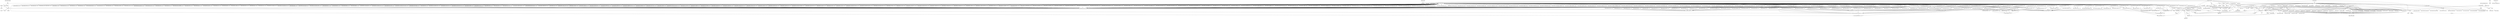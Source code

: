 digraph depends {
    node [shape=plaintext]
"angstrom-feed-configs" -> "opkg" [style=dotted]
"angstrom-packagegroup-boot" -> "angstrom-version"
"angstrom-packagegroup-boot" -> "packagegroup-boot"
"avahi-daemon" -> "base-files"
"avahi-daemon" -> "base-passwd"
"avahi-daemon" -> "libavahi-common3"
"avahi-daemon" -> "libavahi-core7"
"avahi-daemon" -> "libcap2"
"avahi-daemon" -> "libdaemon0"
"avahi-daemon" -> "libdbus-1-3"
"avahi-daemon" -> "libexpat1"
"avahi-daemon" -> "libnss-mdns" [style=dotted]
"avahi-daemon" -> "shadow"
"avahi-utils" -> "libavahi-client3"
"avahi-utils" -> "libavahi-common3"
"bluez5" -> "libdbus-1-3"
"bluez5" -> "libglib-2.0-0"
"bluez5" -> "libreadline7"
"bluez5" -> "libudev1"
"busybox" -> "busybox-syslog" [style=dotted]
"busybox" -> "busybox-udhcpc" [style=dotted]
"ca-certificates" -> "openssl"
"cpufreq-tweaks" -> "cpufrequtils"
"dbus-1" -> "base-files"
"dbus-1" -> "base-passwd"
"dbus-1" -> "libdbus-1-3"
"dbus-1" -> "libexpat1"
"dbus-1" -> "libsystemd0"
"dbus-1" -> "libx11-6"
"dbus-1" -> "shadow"
"e2fsprogs-e2fsck" -> "libblkid1"
"e2fsprogs-e2fsck" -> "libcom-err2"
"e2fsprogs-e2fsck" -> "libe2p2"
"e2fsprogs-e2fsck" -> "libext2fs2"
"e2fsprogs-e2fsck" -> "libuuid1"
"fixmac" -> "ranpwd"
"htop" -> "libncursesw5"
"htop" -> "libtinfo5"
"htop" -> "ncurses-terminfo"
"iptables" -> "kernel-module-iptable-filter" [style=dotted]
"iptables" -> "kernel-module-iptable-nat" [style=dotted]
"iptables" -> "kernel-module-ip-tables" [style=dotted]
"iptables" -> "kernel-module-ipt-masquerade" [style=dotted]
"iptables" -> "kernel-module-nf-conntrack-ipv4" [style=dotted]
"iptables" -> "kernel-module-nf-conntrack" [style=dotted]
"iptables" -> "kernel-module-nf-defrag-ipv4" [style=dotted]
"iptables" -> "kernel-module-nf-nat" [style=dotted]
"iptables" -> "kernel-module-x-tables" [style=dotted]
"iw" -> "libnl-3-200"
"iw" -> "libnl-genl-3-200"
"kernel-module-8021q-4.14.30" -> "kernel-module-garp-4.14.30"
"kernel-module-8021q-4.14.30" -> "kernel-module-mrp-4.14.30"
"kernel-module-asix-4.14.30" -> "kernel-module-usbnet-4.14.30"
"kernel-module-authencesn-4.14.30" -> "kernel-module-authenc-4.14.30"
"kernel-module-ax88179-178a-4.14.30" -> "kernel-module-usbnet-4.14.30"
"kernel-module-bluetooth-4.14.30" -> "kernel-module-ecdh-generic-4.14.30"
"kernel-module-bluetooth-4.14.30" -> "kernel-module-rfkill-4.14.30"
"kernel-module-brcmfmac-4.14.30" -> "kernel-module-brcmutil-4.14.30"
"kernel-module-brcmfmac-4.14.30" -> "kernel-module-cfg80211-4.14.30"
"kernel-module-bridge-4.14.30" -> "kernel-module-ipv6-4.14.30"
"kernel-module-bridge-4.14.30" -> "kernel-module-llc-4.14.30"
"kernel-module-bridge-4.14.30" -> "kernel-module-stp-4.14.30"
"kernel-module-br-netfilter-4.14.30" -> "kernel-module-bridge-4.14.30"
"kernel-module-btrfs-4.14.30" -> "kernel-module-lzo-compress-4.14.30"
"kernel-module-btrfs-4.14.30" -> "kernel-module-raid6-pq-4.14.30"
"kernel-module-btrfs-4.14.30" -> "kernel-module-xor-4.14.30"
"kernel-module-btrfs-4.14.30" -> "kernel-module-zlib-deflate-4.14.30"
"kernel-module-btrfs-4.14.30" -> "kernel-module-zstd-compress-4.14.30"
"kernel-module-btrfs-4.14.30" -> "kernel-module-zstd-decompress-4.14.30"
"kernel-module-cdc-ether-4.14.30" -> "kernel-module-usbnet-4.14.30"
"kernel-module-cdc-ncm-4.14.30" -> "kernel-module-usbnet-4.14.30"
"kernel-module-cdc-subset-4.14.30" -> "kernel-module-usbnet-4.14.30"
"kernel-module-cfg80211-4.14.30" -> "kernel-module-rfkill-4.14.30"
"kernel-module-cuse-4.14.30" -> "kernel-module-fuse-4.14.30"
"kernel-module-dm9601-4.14.30" -> "kernel-module-usbnet-4.14.30"
"kernel-module-garp-4.14.30" -> "kernel-module-llc-4.14.30"
"kernel-module-garp-4.14.30" -> "kernel-module-stp-4.14.30"
"kernel-module-hci-uart-4.14.30" -> "kernel-module-bluetooth-4.14.30"
"kernel-module-hidp-4.14.30" -> "kernel-module-bluetooth-4.14.30"
"kernel-module-ip6table-filter-4.14.30" -> "kernel-module-ip6-tables-4.14.30"
"kernel-module-ip6table-filter-4.14.30" -> "kernel-module-x-tables-4.14.30"
"kernel-module-ip6table-mangle-4.14.30" -> "kernel-module-ip6-tables-4.14.30"
"kernel-module-ip6table-mangle-4.14.30" -> "kernel-module-ipv6-4.14.30"
"kernel-module-ip6table-mangle-4.14.30" -> "kernel-module-x-tables-4.14.30"
"kernel-module-ip6table-nat-4.14.30" -> "kernel-module-ip6-tables-4.14.30"
"kernel-module-ip6table-nat-4.14.30" -> "kernel-module-nf-nat-ipv6-4.14.30"
"kernel-module-ip6-tables-4.14.30" -> "kernel-module-x-tables-4.14.30"
"kernel-module-ip6t-masquerade-4.14.30" -> "kernel-module-nf-nat-masquerade-ipv6-4.14.30"
"kernel-module-ip6t-masquerade-4.14.30" -> "kernel-module-x-tables-4.14.30"
"kernel-module-ip6t-reject-4.14.30" -> "kernel-module-nf-reject-ipv6-4.14.30"
"kernel-module-ip6t-reject-4.14.30" -> "kernel-module-x-tables-4.14.30"
"kernel-module-iptable-filter-4.14.30" -> "kernel-module-ip-tables-4.14.30"
"kernel-module-iptable-filter-4.14.30" -> "kernel-module-x-tables-4.14.30"
"kernel-module-iptable-mangle-4.14.30" -> "kernel-module-ip-tables-4.14.30"
"kernel-module-iptable-mangle-4.14.30" -> "kernel-module-x-tables-4.14.30"
"kernel-module-iptable-nat-4.14.30" -> "kernel-module-ip-tables-4.14.30"
"kernel-module-iptable-nat-4.14.30" -> "kernel-module-nf-nat-ipv4-4.14.30"
"kernel-module-ip-tables-4.14.30" -> "kernel-module-x-tables-4.14.30"
"kernel-module-ipt-masquerade-4.14.30" -> "kernel-module-nf-conntrack-4.14.30"
"kernel-module-ipt-masquerade-4.14.30" -> "kernel-module-nf-nat-masquerade-ipv4-4.14.30"
"kernel-module-ipt-masquerade-4.14.30" -> "kernel-module-x-tables-4.14.30"
"kernel-module-ipt-reject-4.14.30" -> "kernel-module-nf-reject-ipv4-4.14.30"
"kernel-module-ipt-reject-4.14.30" -> "kernel-module-x-tables-4.14.30"
"kernel-module-ir-jvc-decoder-4.14.30" -> "kernel-module-rc-core-4.14.30"
"kernel-module-ir-kbd-i2c-4.14.30" -> "kernel-module-rc-core-4.14.30"
"kernel-module-ir-mce-kbd-decoder-4.14.30" -> "kernel-module-rc-core-4.14.30"
"kernel-module-ir-nec-decoder-4.14.30" -> "kernel-module-rc-core-4.14.30"
"kernel-module-ir-rc5-decoder-4.14.30" -> "kernel-module-rc-core-4.14.30"
"kernel-module-ir-rc6-decoder-4.14.30" -> "kernel-module-rc-core-4.14.30"
"kernel-module-ir-sanyo-decoder-4.14.30" -> "kernel-module-rc-core-4.14.30"
"kernel-module-ir-sharp-decoder-4.14.30" -> "kernel-module-rc-core-4.14.30"
"kernel-module-ir-sony-decoder-4.14.30" -> "kernel-module-rc-core-4.14.30"
"kernel-module-ir-xmp-decoder-4.14.30" -> "kernel-module-rc-core-4.14.30"
"kernel-module-mac80211-4.14.30" -> "kernel-module-cfg80211-4.14.30"
"kernel-module-macvtap-4.14.30" -> "kernel-module-macvlan-4.14.30"
"kernel-module-macvtap-4.14.30" -> "kernel-module-tap-4.14.30"
"kernel-module-mcs7830-4.14.30" -> "kernel-module-usbnet-4.14.30"
"kernel-module-meson-ir-4.14.30" -> "kernel-module-rc-core-4.14.30"
"kernel-module-meson-rng-4.14.30" -> "kernel-module-rng-core-4.14.30"
"kernel-module-net1080-4.14.30" -> "kernel-module-usbnet-4.14.30"
"kernel-module-nf-conntrack-4.14.30" -> "kernel-module-libcrc32c-4.14.30"
"kernel-module-nf-conntrack-ipv4-4.14.30" -> "kernel-module-nf-conntrack-4.14.30"
"kernel-module-nf-conntrack-ipv4-4.14.30" -> "kernel-module-nf-defrag-ipv4-4.14.30"
"kernel-module-nf-conntrack-ipv6-4.14.30" -> "kernel-module-ipv6-4.14.30"
"kernel-module-nf-conntrack-ipv6-4.14.30" -> "kernel-module-nf-conntrack-4.14.30"
"kernel-module-nf-conntrack-ipv6-4.14.30" -> "kernel-module-nf-defrag-ipv6-4.14.30"
"kernel-module-nf-defrag-ipv6-4.14.30" -> "kernel-module-ipv6-4.14.30"
"kernel-module-nf-log-ipv4-4.14.30" -> "kernel-module-nf-log-common-4.14.30"
"kernel-module-nf-log-ipv6-4.14.30" -> "kernel-module-nf-log-common-4.14.30"
"kernel-module-nf-nat-4.14.30" -> "kernel-module-libcrc32c-4.14.30"
"kernel-module-nf-nat-4.14.30" -> "kernel-module-nf-conntrack-4.14.30"
"kernel-module-nf-nat-ipv4-4.14.30" -> "kernel-module-nf-conntrack-4.14.30"
"kernel-module-nf-nat-ipv4-4.14.30" -> "kernel-module-nf-nat-4.14.30"
"kernel-module-nf-nat-ipv6-4.14.30" -> "kernel-module-ipv6-4.14.30"
"kernel-module-nf-nat-ipv6-4.14.30" -> "kernel-module-nf-conntrack-4.14.30"
"kernel-module-nf-nat-ipv6-4.14.30" -> "kernel-module-nf-nat-4.14.30"
"kernel-module-nf-nat-masquerade-ipv4-4.14.30" -> "kernel-module-nf-conntrack-4.14.30"
"kernel-module-nf-nat-masquerade-ipv4-4.14.30" -> "kernel-module-nf-nat-4.14.30"
"kernel-module-nf-nat-masquerade-ipv6-4.14.30" -> "kernel-module-ipv6-4.14.30"
"kernel-module-nf-nat-masquerade-ipv6-4.14.30" -> "kernel-module-nf-conntrack-4.14.30"
"kernel-module-nf-nat-masquerade-ipv6-4.14.30" -> "kernel-module-nf-nat-4.14.30"
"kernel-module-nf-reject-ipv6-4.14.30" -> "kernel-module-ipv6-4.14.30"
"kernel-module-p8022-4.14.30" -> "kernel-module-llc-4.14.30"
"kernel-module-plusb-4.14.30" -> "kernel-module-usbnet-4.14.30"
"kernel-module-psnap-4.14.30" -> "kernel-module-llc-4.14.30"
"kernel-module-rc-adstech-dvb-t-pci-4.14.30" -> "kernel-module-rc-core-4.14.30"
"kernel-module-rc-alink-dtu-m-4.14.30" -> "kernel-module-rc-core-4.14.30"
"kernel-module-rc-anysee-4.14.30" -> "kernel-module-rc-core-4.14.30"
"kernel-module-rc-apac-viewcomp-4.14.30" -> "kernel-module-rc-core-4.14.30"
"kernel-module-rc-asus-pc39-4.14.30" -> "kernel-module-rc-core-4.14.30"
"kernel-module-rc-asus-ps3-100-4.14.30" -> "kernel-module-rc-core-4.14.30"
"kernel-module-rc-ati-tv-wonder-hd-600-4.14.30" -> "kernel-module-rc-core-4.14.30"
"kernel-module-rc-ati-x10-4.14.30" -> "kernel-module-rc-core-4.14.30"
"kernel-module-rc-avermedia-4.14.30" -> "kernel-module-rc-core-4.14.30"
"kernel-module-rc-avermedia-a16d-4.14.30" -> "kernel-module-rc-core-4.14.30"
"kernel-module-rc-avermedia-cardbus-4.14.30" -> "kernel-module-rc-core-4.14.30"
"kernel-module-rc-avermedia-dvbt-4.14.30" -> "kernel-module-rc-core-4.14.30"
"kernel-module-rc-avermedia-m135a-4.14.30" -> "kernel-module-rc-core-4.14.30"
"kernel-module-rc-avermedia-m733a-rm-k6-4.14.30" -> "kernel-module-rc-core-4.14.30"
"kernel-module-rc-avermedia-rm-ks-4.14.30" -> "kernel-module-rc-core-4.14.30"
"kernel-module-rc-avertv-303-4.14.30" -> "kernel-module-rc-core-4.14.30"
"kernel-module-rc-azurewave-ad-tu700-4.14.30" -> "kernel-module-rc-core-4.14.30"
"kernel-module-rc-behold-4.14.30" -> "kernel-module-rc-core-4.14.30"
"kernel-module-rc-behold-columbus-4.14.30" -> "kernel-module-rc-core-4.14.30"
"kernel-module-rc-budget-ci-old-4.14.30" -> "kernel-module-rc-core-4.14.30"
"kernel-module-rc-cec-4.14.30" -> "kernel-module-rc-core-4.14.30"
"kernel-module-rc-cinergy-1400-4.14.30" -> "kernel-module-rc-core-4.14.30"
"kernel-module-rc-cinergy-4.14.30" -> "kernel-module-rc-core-4.14.30"
"kernel-module-rc-d680-dmb-4.14.30" -> "kernel-module-rc-core-4.14.30"
"kernel-module-rc-delock-61959-4.14.30" -> "kernel-module-rc-core-4.14.30"
"kernel-module-rc-dib0700-nec-4.14.30" -> "kernel-module-rc-core-4.14.30"
"kernel-module-rc-dib0700-rc5-4.14.30" -> "kernel-module-rc-core-4.14.30"
"kernel-module-rc-digitalnow-tinytwin-4.14.30" -> "kernel-module-rc-core-4.14.30"
"kernel-module-rc-digittrade-4.14.30" -> "kernel-module-rc-core-4.14.30"
"kernel-module-rc-dm1105-nec-4.14.30" -> "kernel-module-rc-core-4.14.30"
"kernel-module-rc-dntv-live-dvb-t-4.14.30" -> "kernel-module-rc-core-4.14.30"
"kernel-module-rc-dntv-live-dvbt-pro-4.14.30" -> "kernel-module-rc-core-4.14.30"
"kernel-module-rc-dtt200u-4.14.30" -> "kernel-module-rc-core-4.14.30"
"kernel-module-rc-dvbsky-4.14.30" -> "kernel-module-rc-core-4.14.30"
"kernel-module-rc-dvico-mce-4.14.30" -> "kernel-module-rc-core-4.14.30"
"kernel-module-rc-dvico-portable-4.14.30" -> "kernel-module-rc-core-4.14.30"
"kernel-module-rc-em-terratec-4.14.30" -> "kernel-module-rc-core-4.14.30"
"kernel-module-rc-encore-enltv2-4.14.30" -> "kernel-module-rc-core-4.14.30"
"kernel-module-rc-encore-enltv-4.14.30" -> "kernel-module-rc-core-4.14.30"
"kernel-module-rc-encore-enltv-fm53-4.14.30" -> "kernel-module-rc-core-4.14.30"
"kernel-module-rc-evga-indtube-4.14.30" -> "kernel-module-rc-core-4.14.30"
"kernel-module-rc-eztv-4.14.30" -> "kernel-module-rc-core-4.14.30"
"kernel-module-rc-flydvb-4.14.30" -> "kernel-module-rc-core-4.14.30"
"kernel-module-rc-flyvideo-4.14.30" -> "kernel-module-rc-core-4.14.30"
"kernel-module-rc-fusionhdtv-mce-4.14.30" -> "kernel-module-rc-core-4.14.30"
"kernel-module-rc-gadmei-rm008z-4.14.30" -> "kernel-module-rc-core-4.14.30"
"kernel-module-rc-geekbox-4.14.30" -> "kernel-module-rc-core-4.14.30"
"kernel-module-rc-genius-tvgo-a11mce-4.14.30" -> "kernel-module-rc-core-4.14.30"
"kernel-module-rc-gotview7135-4.14.30" -> "kernel-module-rc-core-4.14.30"
"kernel-module-rc-hauppauge-4.14.30" -> "kernel-module-rc-core-4.14.30"
"kernel-module-rc-imon-mce-4.14.30" -> "kernel-module-rc-core-4.14.30"
"kernel-module-rc-imon-pad-4.14.30" -> "kernel-module-rc-core-4.14.30"
"kernel-module-rc-iodata-bctv7e-4.14.30" -> "kernel-module-rc-core-4.14.30"
"kernel-module-rc-it913x-v1-4.14.30" -> "kernel-module-rc-core-4.14.30"
"kernel-module-rc-it913x-v2-4.14.30" -> "kernel-module-rc-core-4.14.30"
"kernel-module-rc-kaiomy-4.14.30" -> "kernel-module-rc-core-4.14.30"
"kernel-module-rc-kworld-315u-4.14.30" -> "kernel-module-rc-core-4.14.30"
"kernel-module-rc-kworld-pc150u-4.14.30" -> "kernel-module-rc-core-4.14.30"
"kernel-module-rc-kworld-plus-tv-analog-4.14.30" -> "kernel-module-rc-core-4.14.30"
"kernel-module-rc-leadtek-y04g0051-4.14.30" -> "kernel-module-rc-core-4.14.30"
"kernel-module-rc-lme2510-4.14.30" -> "kernel-module-rc-core-4.14.30"
"kernel-module-rc-manli-4.14.30" -> "kernel-module-rc-core-4.14.30"
"kernel-module-rc-medion-x10-4.14.30" -> "kernel-module-rc-core-4.14.30"
"kernel-module-rc-medion-x10-digitainer-4.14.30" -> "kernel-module-rc-core-4.14.30"
"kernel-module-rc-medion-x10-or2x-4.14.30" -> "kernel-module-rc-core-4.14.30"
"kernel-module-rc-msi-digivox-ii-4.14.30" -> "kernel-module-rc-core-4.14.30"
"kernel-module-rc-msi-digivox-iii-4.14.30" -> "kernel-module-rc-core-4.14.30"
"kernel-module-rc-msi-tvanywhere-4.14.30" -> "kernel-module-rc-core-4.14.30"
"kernel-module-rc-msi-tvanywhere-plus-4.14.30" -> "kernel-module-rc-core-4.14.30"
"kernel-module-rc-nebula-4.14.30" -> "kernel-module-rc-core-4.14.30"
"kernel-module-rc-nec-terratec-cinergy-xs-4.14.30" -> "kernel-module-rc-core-4.14.30"
"kernel-module-rc-norwood-4.14.30" -> "kernel-module-rc-core-4.14.30"
"kernel-module-rc-npgtech-4.14.30" -> "kernel-module-rc-core-4.14.30"
"kernel-module-rc-pctv-sedna-4.14.30" -> "kernel-module-rc-core-4.14.30"
"kernel-module-rc-pinnacle-color-4.14.30" -> "kernel-module-rc-core-4.14.30"
"kernel-module-rc-pinnacle-grey-4.14.30" -> "kernel-module-rc-core-4.14.30"
"kernel-module-rc-pinnacle-pctv-hd-4.14.30" -> "kernel-module-rc-core-4.14.30"
"kernel-module-rc-pixelview-002t-4.14.30" -> "kernel-module-rc-core-4.14.30"
"kernel-module-rc-pixelview-4.14.30" -> "kernel-module-rc-core-4.14.30"
"kernel-module-rc-pixelview-mk12-4.14.30" -> "kernel-module-rc-core-4.14.30"
"kernel-module-rc-pixelview-new-4.14.30" -> "kernel-module-rc-core-4.14.30"
"kernel-module-rc-powercolor-real-angel-4.14.30" -> "kernel-module-rc-core-4.14.30"
"kernel-module-rc-proteus-2309-4.14.30" -> "kernel-module-rc-core-4.14.30"
"kernel-module-rc-purpletv-4.14.30" -> "kernel-module-rc-core-4.14.30"
"kernel-module-rc-pv951-4.14.30" -> "kernel-module-rc-core-4.14.30"
"kernel-module-rc-rc6-mce-4.14.30" -> "kernel-module-rc-core-4.14.30"
"kernel-module-rc-real-audio-220-32-keys-4.14.30" -> "kernel-module-rc-core-4.14.30"
"kernel-module-rc-reddo-4.14.30" -> "kernel-module-rc-core-4.14.30"
"kernel-module-rc-snapstream-firefly-4.14.30" -> "kernel-module-rc-core-4.14.30"
"kernel-module-rc-streamzap-4.14.30" -> "kernel-module-rc-core-4.14.30"
"kernel-module-rc-su3000-4.14.30" -> "kernel-module-rc-core-4.14.30"
"kernel-module-rc-tbs-nec-4.14.30" -> "kernel-module-rc-core-4.14.30"
"kernel-module-rc-technisat-ts35-4.14.30" -> "kernel-module-rc-core-4.14.30"
"kernel-module-rc-technisat-usb2-4.14.30" -> "kernel-module-rc-core-4.14.30"
"kernel-module-rc-terratec-cinergy-c-pci-4.14.30" -> "kernel-module-rc-core-4.14.30"
"kernel-module-rc-terratec-cinergy-s2-hd-4.14.30" -> "kernel-module-rc-core-4.14.30"
"kernel-module-rc-terratec-cinergy-xs-4.14.30" -> "kernel-module-rc-core-4.14.30"
"kernel-module-rc-terratec-slim-2-4.14.30" -> "kernel-module-rc-core-4.14.30"
"kernel-module-rc-terratec-slim-4.14.30" -> "kernel-module-rc-core-4.14.30"
"kernel-module-rc-tevii-nec-4.14.30" -> "kernel-module-rc-core-4.14.30"
"kernel-module-rc-tivo-4.14.30" -> "kernel-module-rc-core-4.14.30"
"kernel-module-rc-total-media-in-hand-02-4.14.30" -> "kernel-module-rc-core-4.14.30"
"kernel-module-rc-total-media-in-hand-4.14.30" -> "kernel-module-rc-core-4.14.30"
"kernel-module-rc-trekstor-4.14.30" -> "kernel-module-rc-core-4.14.30"
"kernel-module-rc-tt-1500-4.14.30" -> "kernel-module-rc-core-4.14.30"
"kernel-module-rc-twinhan1027-4.14.30" -> "kernel-module-rc-core-4.14.30"
"kernel-module-rc-twinhan-dtv-cab-ci-4.14.30" -> "kernel-module-rc-core-4.14.30"
"kernel-module-rc-videomate-m1f-4.14.30" -> "kernel-module-rc-core-4.14.30"
"kernel-module-rc-videomate-s350-4.14.30" -> "kernel-module-rc-core-4.14.30"
"kernel-module-rc-videomate-tv-pvr-4.14.30" -> "kernel-module-rc-core-4.14.30"
"kernel-module-rc-winfast-4.14.30" -> "kernel-module-rc-core-4.14.30"
"kernel-module-rc-winfast-usbii-deluxe-4.14.30" -> "kernel-module-rc-core-4.14.30"
"kernel-module-rc-zx-irdec-4.14.30" -> "kernel-module-rc-core-4.14.30"
"kernel-module-sit-4.14.30" -> "kernel-module-ip-tunnel-4.14.30"
"kernel-module-sit-4.14.30" -> "kernel-module-ipv6-4.14.30"
"kernel-module-sit-4.14.30" -> "kernel-module-tunnel4-4.14.30"
"kernel-modules" -> "kernel-module-8021q-4.14.30"
"kernel-modules" -> "kernel-module-adv7511-4.14.30"
"kernel-modules" -> "kernel-module-arc4-4.14.30"
"kernel-modules" -> "kernel-module-asix-4.14.30"
"kernel-modules" -> "kernel-module-at25-4.14.30"
"kernel-modules" -> "kernel-module-authenc-4.14.30"
"kernel-modules" -> "kernel-module-authencesn-4.14.30"
"kernel-modules" -> "kernel-module-ax88179-178a-4.14.30"
"kernel-modules" -> "kernel-module-bluetooth-4.14.30"
"kernel-modules" -> "kernel-module-brcmfmac-4.14.30"
"kernel-modules" -> "kernel-module-brcmutil-4.14.30"
"kernel-modules" -> "kernel-module-bridge-4.14.30"
"kernel-modules" -> "kernel-module-br-netfilter-4.14.30"
"kernel-modules" -> "kernel-module-btrfs-4.14.30"
"kernel-modules" -> "kernel-module-ccm-4.14.30"
"kernel-modules" -> "kernel-module-cdc-ether-4.14.30"
"kernel-modules" -> "kernel-module-cdc-ncm-4.14.30"
"kernel-modules" -> "kernel-module-cdc-subset-4.14.30"
"kernel-modules" -> "kernel-module-cfg80211-4.14.30"
"kernel-modules" -> "kernel-module-ch7006-4.14.30"
"kernel-modules" -> "kernel-module-cmac-4.14.30"
"kernel-modules" -> "kernel-module-crypto-engine-4.14.30"
"kernel-modules" -> "kernel-module-ctr-4.14.30"
"kernel-modules" -> "kernel-module-cuse-4.14.30"
"kernel-modules" -> "kernel-module-dm9601-4.14.30"
"kernel-modules" -> "kernel-module-dvb-core-4.14.30"
"kernel-modules" -> "kernel-module-ecb-4.14.30"
"kernel-modules" -> "kernel-module-ecdh-generic-4.14.30"
"kernel-modules" -> "kernel-module-fuse-4.14.30"
"kernel-modules" -> "kernel-module-garp-4.14.30"
"kernel-modules" -> "kernel-module-gcm-4.14.30"
"kernel-modules" -> "kernel-module-ghash-generic-4.14.30"
"kernel-modules" -> "kernel-module-hci-uart-4.14.30"
"kernel-modules" -> "kernel-module-hidp-4.14.30"
"kernel-modules" -> "kernel-module-ina2xx-4.14.30"
"kernel-modules" -> "kernel-module-ip6table-filter-4.14.30"
"kernel-modules" -> "kernel-module-ip6table-mangle-4.14.30"
"kernel-modules" -> "kernel-module-ip6table-nat-4.14.30"
"kernel-modules" -> "kernel-module-ip6-tables-4.14.30"
"kernel-modules" -> "kernel-module-ip6t-masquerade-4.14.30"
"kernel-modules" -> "kernel-module-ip6t-reject-4.14.30"
"kernel-modules" -> "kernel-module-iptable-filter-4.14.30"
"kernel-modules" -> "kernel-module-iptable-mangle-4.14.30"
"kernel-modules" -> "kernel-module-iptable-nat-4.14.30"
"kernel-modules" -> "kernel-module-ip-tables-4.14.30"
"kernel-modules" -> "kernel-module-ipt-masquerade-4.14.30"
"kernel-modules" -> "kernel-module-ipt-reject-4.14.30"
"kernel-modules" -> "kernel-module-ip-tunnel-4.14.30"
"kernel-modules" -> "kernel-module-ipv6-4.14.30"
"kernel-modules" -> "kernel-module-ir-jvc-decoder-4.14.30"
"kernel-modules" -> "kernel-module-ir-kbd-i2c-4.14.30"
"kernel-modules" -> "kernel-module-ir-mce-kbd-decoder-4.14.30"
"kernel-modules" -> "kernel-module-ir-nec-decoder-4.14.30"
"kernel-modules" -> "kernel-module-ir-rc5-decoder-4.14.30"
"kernel-modules" -> "kernel-module-ir-rc6-decoder-4.14.30"
"kernel-modules" -> "kernel-module-ir-sanyo-decoder-4.14.30"
"kernel-modules" -> "kernel-module-ir-sharp-decoder-4.14.30"
"kernel-modules" -> "kernel-module-ir-sony-decoder-4.14.30"
"kernel-modules" -> "kernel-module-ir-xmp-decoder-4.14.30"
"kernel-modules" -> "kernel-module-libcrc32c-4.14.30"
"kernel-modules" -> "kernel-module-llc-4.14.30"
"kernel-modules" -> "kernel-module-lm90-4.14.30"
"kernel-modules" -> "kernel-module-lzo-compress-4.14.30"
"kernel-modules" -> "kernel-module-mac80211-4.14.30"
"kernel-modules" -> "kernel-module-macvlan-4.14.30"
"kernel-modules" -> "kernel-module-macvtap-4.14.30"
"kernel-modules" -> "kernel-module-mc44s803-4.14.30"
"kernel-modules" -> "kernel-module-mcs7830-4.14.30"
"kernel-modules" -> "kernel-module-media-4.14.30"
"kernel-modules" -> "kernel-module-meson-gxbb-wdt-4.14.30"
"kernel-modules" -> "kernel-module-meson-ir-4.14.30"
"kernel-modules" -> "kernel-module-meson-rng-4.14.30"
"kernel-modules" -> "kernel-module-meson-wdt-4.14.30"
"kernel-modules" -> "kernel-module-mrp-4.14.30"
"kernel-modules" -> "kernel-module-mt20xx-4.14.30"
"kernel-modules" -> "kernel-module-nbd-4.14.30"
"kernel-modules" -> "kernel-module-net1080-4.14.30"
"kernel-modules" -> "kernel-module-nf-conntrack-4.14.30"
"kernel-modules" -> "kernel-module-nf-conntrack-ipv4-4.14.30"
"kernel-modules" -> "kernel-module-nf-conntrack-ipv6-4.14.30"
"kernel-modules" -> "kernel-module-nf-defrag-ipv4-4.14.30"
"kernel-modules" -> "kernel-module-nf-defrag-ipv6-4.14.30"
"kernel-modules" -> "kernel-module-nf-log-common-4.14.30"
"kernel-modules" -> "kernel-module-nf-log-ipv4-4.14.30"
"kernel-modules" -> "kernel-module-nf-log-ipv6-4.14.30"
"kernel-modules" -> "kernel-module-nf-nat-4.14.30"
"kernel-modules" -> "kernel-module-nf-nat-ipv4-4.14.30"
"kernel-modules" -> "kernel-module-nf-nat-ipv6-4.14.30"
"kernel-modules" -> "kernel-module-nf-nat-masquerade-ipv4-4.14.30"
"kernel-modules" -> "kernel-module-nf-nat-masquerade-ipv6-4.14.30"
"kernel-modules" -> "kernel-module-nf-reject-ipv4-4.14.30"
"kernel-modules" -> "kernel-module-nf-reject-ipv6-4.14.30"
"kernel-modules" -> "kernel-module-nfs-layout-flexfiles-4.14.30"
"kernel-modules" -> "kernel-module-overlay-4.14.30"
"kernel-modules" -> "kernel-module-p8022-4.14.30"
"kernel-modules" -> "kernel-module-pegasus-4.14.30"
"kernel-modules" -> "kernel-module-plusb-4.14.30"
"kernel-modules" -> "kernel-module-psnap-4.14.30"
"kernel-modules" -> "kernel-module-pwm-meson-4.14.30"
"kernel-modules" -> "kernel-module-r8152-4.14.30"
"kernel-modules" -> "kernel-module-raid6-pq-4.14.30"
"kernel-modules" -> "kernel-module-rc-adstech-dvb-t-pci-4.14.30"
"kernel-modules" -> "kernel-module-rc-alink-dtu-m-4.14.30"
"kernel-modules" -> "kernel-module-rc-anysee-4.14.30"
"kernel-modules" -> "kernel-module-rc-apac-viewcomp-4.14.30"
"kernel-modules" -> "kernel-module-rc-asus-pc39-4.14.30"
"kernel-modules" -> "kernel-module-rc-asus-ps3-100-4.14.30"
"kernel-modules" -> "kernel-module-rc-ati-tv-wonder-hd-600-4.14.30"
"kernel-modules" -> "kernel-module-rc-ati-x10-4.14.30"
"kernel-modules" -> "kernel-module-rc-avermedia-4.14.30"
"kernel-modules" -> "kernel-module-rc-avermedia-a16d-4.14.30"
"kernel-modules" -> "kernel-module-rc-avermedia-cardbus-4.14.30"
"kernel-modules" -> "kernel-module-rc-avermedia-dvbt-4.14.30"
"kernel-modules" -> "kernel-module-rc-avermedia-m135a-4.14.30"
"kernel-modules" -> "kernel-module-rc-avermedia-m733a-rm-k6-4.14.30"
"kernel-modules" -> "kernel-module-rc-avermedia-rm-ks-4.14.30"
"kernel-modules" -> "kernel-module-rc-avertv-303-4.14.30"
"kernel-modules" -> "kernel-module-rc-azurewave-ad-tu700-4.14.30"
"kernel-modules" -> "kernel-module-rc-behold-4.14.30"
"kernel-modules" -> "kernel-module-rc-behold-columbus-4.14.30"
"kernel-modules" -> "kernel-module-rc-budget-ci-old-4.14.30"
"kernel-modules" -> "kernel-module-rc-cec-4.14.30"
"kernel-modules" -> "kernel-module-rc-cinergy-1400-4.14.30"
"kernel-modules" -> "kernel-module-rc-cinergy-4.14.30"
"kernel-modules" -> "kernel-module-rc-core-4.14.30"
"kernel-modules" -> "kernel-module-rc-d680-dmb-4.14.30"
"kernel-modules" -> "kernel-module-rc-delock-61959-4.14.30"
"kernel-modules" -> "kernel-module-rc-dib0700-nec-4.14.30"
"kernel-modules" -> "kernel-module-rc-dib0700-rc5-4.14.30"
"kernel-modules" -> "kernel-module-rc-digitalnow-tinytwin-4.14.30"
"kernel-modules" -> "kernel-module-rc-digittrade-4.14.30"
"kernel-modules" -> "kernel-module-rc-dm1105-nec-4.14.30"
"kernel-modules" -> "kernel-module-rc-dntv-live-dvb-t-4.14.30"
"kernel-modules" -> "kernel-module-rc-dntv-live-dvbt-pro-4.14.30"
"kernel-modules" -> "kernel-module-rc-dtt200u-4.14.30"
"kernel-modules" -> "kernel-module-rc-dvbsky-4.14.30"
"kernel-modules" -> "kernel-module-rc-dvico-mce-4.14.30"
"kernel-modules" -> "kernel-module-rc-dvico-portable-4.14.30"
"kernel-modules" -> "kernel-module-rc-em-terratec-4.14.30"
"kernel-modules" -> "kernel-module-rc-encore-enltv2-4.14.30"
"kernel-modules" -> "kernel-module-rc-encore-enltv-4.14.30"
"kernel-modules" -> "kernel-module-rc-encore-enltv-fm53-4.14.30"
"kernel-modules" -> "kernel-module-rc-evga-indtube-4.14.30"
"kernel-modules" -> "kernel-module-rc-eztv-4.14.30"
"kernel-modules" -> "kernel-module-rc-flydvb-4.14.30"
"kernel-modules" -> "kernel-module-rc-flyvideo-4.14.30"
"kernel-modules" -> "kernel-module-rc-fusionhdtv-mce-4.14.30"
"kernel-modules" -> "kernel-module-rc-gadmei-rm008z-4.14.30"
"kernel-modules" -> "kernel-module-rc-geekbox-4.14.30"
"kernel-modules" -> "kernel-module-rc-genius-tvgo-a11mce-4.14.30"
"kernel-modules" -> "kernel-module-rc-gotview7135-4.14.30"
"kernel-modules" -> "kernel-module-rc-hauppauge-4.14.30"
"kernel-modules" -> "kernel-module-rc-imon-mce-4.14.30"
"kernel-modules" -> "kernel-module-rc-imon-pad-4.14.30"
"kernel-modules" -> "kernel-module-rc-iodata-bctv7e-4.14.30"
"kernel-modules" -> "kernel-module-rc-it913x-v1-4.14.30"
"kernel-modules" -> "kernel-module-rc-it913x-v2-4.14.30"
"kernel-modules" -> "kernel-module-rc-kaiomy-4.14.30"
"kernel-modules" -> "kernel-module-rc-kworld-315u-4.14.30"
"kernel-modules" -> "kernel-module-rc-kworld-pc150u-4.14.30"
"kernel-modules" -> "kernel-module-rc-kworld-plus-tv-analog-4.14.30"
"kernel-modules" -> "kernel-module-rc-leadtek-y04g0051-4.14.30"
"kernel-modules" -> "kernel-module-rc-lme2510-4.14.30"
"kernel-modules" -> "kernel-module-rc-manli-4.14.30"
"kernel-modules" -> "kernel-module-rc-medion-x10-4.14.30"
"kernel-modules" -> "kernel-module-rc-medion-x10-digitainer-4.14.30"
"kernel-modules" -> "kernel-module-rc-medion-x10-or2x-4.14.30"
"kernel-modules" -> "kernel-module-rc-msi-digivox-ii-4.14.30"
"kernel-modules" -> "kernel-module-rc-msi-digivox-iii-4.14.30"
"kernel-modules" -> "kernel-module-rc-msi-tvanywhere-4.14.30"
"kernel-modules" -> "kernel-module-rc-msi-tvanywhere-plus-4.14.30"
"kernel-modules" -> "kernel-module-rc-nebula-4.14.30"
"kernel-modules" -> "kernel-module-rc-nec-terratec-cinergy-xs-4.14.30"
"kernel-modules" -> "kernel-module-rc-norwood-4.14.30"
"kernel-modules" -> "kernel-module-rc-npgtech-4.14.30"
"kernel-modules" -> "kernel-module-rc-pctv-sedna-4.14.30"
"kernel-modules" -> "kernel-module-rc-pinnacle-color-4.14.30"
"kernel-modules" -> "kernel-module-rc-pinnacle-grey-4.14.30"
"kernel-modules" -> "kernel-module-rc-pinnacle-pctv-hd-4.14.30"
"kernel-modules" -> "kernel-module-rc-pixelview-002t-4.14.30"
"kernel-modules" -> "kernel-module-rc-pixelview-4.14.30"
"kernel-modules" -> "kernel-module-rc-pixelview-mk12-4.14.30"
"kernel-modules" -> "kernel-module-rc-pixelview-new-4.14.30"
"kernel-modules" -> "kernel-module-rc-powercolor-real-angel-4.14.30"
"kernel-modules" -> "kernel-module-rc-proteus-2309-4.14.30"
"kernel-modules" -> "kernel-module-rc-purpletv-4.14.30"
"kernel-modules" -> "kernel-module-rc-pv951-4.14.30"
"kernel-modules" -> "kernel-module-rc-rc6-mce-4.14.30"
"kernel-modules" -> "kernel-module-rc-real-audio-220-32-keys-4.14.30"
"kernel-modules" -> "kernel-module-rc-reddo-4.14.30"
"kernel-modules" -> "kernel-module-rc-snapstream-firefly-4.14.30"
"kernel-modules" -> "kernel-module-rc-streamzap-4.14.30"
"kernel-modules" -> "kernel-module-rc-su3000-4.14.30"
"kernel-modules" -> "kernel-module-rc-tbs-nec-4.14.30"
"kernel-modules" -> "kernel-module-rc-technisat-ts35-4.14.30"
"kernel-modules" -> "kernel-module-rc-technisat-usb2-4.14.30"
"kernel-modules" -> "kernel-module-rc-terratec-cinergy-c-pci-4.14.30"
"kernel-modules" -> "kernel-module-rc-terratec-cinergy-s2-hd-4.14.30"
"kernel-modules" -> "kernel-module-rc-terratec-cinergy-xs-4.14.30"
"kernel-modules" -> "kernel-module-rc-terratec-slim-2-4.14.30"
"kernel-modules" -> "kernel-module-rc-terratec-slim-4.14.30"
"kernel-modules" -> "kernel-module-rc-tevii-nec-4.14.30"
"kernel-modules" -> "kernel-module-rc-tivo-4.14.30"
"kernel-modules" -> "kernel-module-rc-total-media-in-hand-02-4.14.30"
"kernel-modules" -> "kernel-module-rc-total-media-in-hand-4.14.30"
"kernel-modules" -> "kernel-module-rc-trekstor-4.14.30"
"kernel-modules" -> "kernel-module-rc-tt-1500-4.14.30"
"kernel-modules" -> "kernel-module-rc-twinhan1027-4.14.30"
"kernel-modules" -> "kernel-module-rc-twinhan-dtv-cab-ci-4.14.30"
"kernel-modules" -> "kernel-module-rc-videomate-m1f-4.14.30"
"kernel-modules" -> "kernel-module-rc-videomate-s350-4.14.30"
"kernel-modules" -> "kernel-module-rc-videomate-tv-pvr-4.14.30"
"kernel-modules" -> "kernel-module-rc-winfast-4.14.30"
"kernel-modules" -> "kernel-module-rc-winfast-usbii-deluxe-4.14.30"
"kernel-modules" -> "kernel-module-rc-zx-irdec-4.14.30"
"kernel-modules" -> "kernel-module-realtek-4.14.30"
"kernel-modules" -> "kernel-module-rfkill-4.14.30"
"kernel-modules" -> "kernel-module-rng-core-4.14.30"
"kernel-modules" -> "kernel-module-rtc-rk808-4.14.30"
"kernel-modules" -> "kernel-module-rtl8150-4.14.30"
"kernel-modules" -> "kernel-module-seqiv-4.14.30"
"kernel-modules" -> "kernel-module-sil164-4.14.30"
"kernel-modules" -> "kernel-module-sit-4.14.30"
"kernel-modules" -> "kernel-module-smsc75xx-4.14.30"
"kernel-modules" -> "kernel-module-smsc95xx-4.14.30"
"kernel-modules" -> "kernel-module-spidev-4.14.30"
"kernel-modules" -> "kernel-module-spi-meson-spifc-4.14.30"
"kernel-modules" -> "kernel-module-sr9800-4.14.30"
"kernel-modules" -> "kernel-module-stp-4.14.30"
"kernel-modules" -> "kernel-module-tap-4.14.30"
"kernel-modules" -> "kernel-module-tda18271-4.14.30"
"kernel-modules" -> "kernel-module-tda827x-4.14.30"
"kernel-modules" -> "kernel-module-tda8290-4.14.30"
"kernel-modules" -> "kernel-module-tda9887-4.14.30"
"kernel-modules" -> "kernel-module-tuner-simple-4.14.30"
"kernel-modules" -> "kernel-module-tuner-types-4.14.30"
"kernel-modules" -> "kernel-module-tuner-xc2028-4.14.30"
"kernel-modules" -> "kernel-module-tunnel4-4.14.30"
"kernel-modules" -> "kernel-module-usbnet-4.14.30"
"kernel-modules" -> "kernel-module-v4l2-common-4.14.30"
"kernel-modules" -> "kernel-module-v4l2-dv-timings-4.14.30"
"kernel-modules" -> "kernel-module-veth-4.14.30"
"kernel-modules" -> "kernel-module-videodev-4.14.30"
"kernel-modules" -> "kernel-module-virtio-crypto-4.14.30"
"kernel-modules" -> "kernel-module-wl18xx-4.14.30"
"kernel-modules" -> "kernel-module-wlcore-4.14.30"
"kernel-modules" -> "kernel-module-wlcore-sdio-4.14.30"
"kernel-modules" -> "kernel-module-xc4000-4.14.30"
"kernel-modules" -> "kernel-module-xc5000-4.14.30"
"kernel-modules" -> "kernel-module-xen-privcmd-4.14.30"
"kernel-modules" -> "kernel-module-xfrm6-mode-beet-4.14.30"
"kernel-modules" -> "kernel-module-xfrm6-mode-transport-4.14.30"
"kernel-modules" -> "kernel-module-xfrm6-mode-tunnel-4.14.30"
"kernel-modules" -> "kernel-module-xor-4.14.30"
"kernel-modules" -> "kernel-module-x-tables-4.14.30"
"kernel-modules" -> "kernel-module-xt-addrtype-4.14.30"
"kernel-modules" -> "kernel-module-xt-checksum-4.14.30"
"kernel-modules" -> "kernel-module-xt-conntrack-4.14.30"
"kernel-modules" -> "kernel-module-xt-log-4.14.30"
"kernel-modules" -> "kernel-module-xt-nat-4.14.30"
"kernel-modules" -> "kernel-module-xt-tcpudp-4.14.30"
"kernel-modules" -> "kernel-module-xxhash-4.14.30"
"kernel-modules" -> "kernel-module-zaurus-4.14.30"
"kernel-modules" -> "kernel-module-zlib-deflate-4.14.30"
"kernel-modules" -> "kernel-module-zstd-compress-4.14.30"
"kernel-modules" -> "kernel-module-zstd-decompress-4.14.30"
"kernel-module-smsc75xx-4.14.30" -> "kernel-module-usbnet-4.14.30"
"kernel-module-smsc95xx-4.14.30" -> "kernel-module-usbnet-4.14.30"
"kernel-module-sr9800-4.14.30" -> "kernel-module-usbnet-4.14.30"
"kernel-module-stp-4.14.30" -> "kernel-module-llc-4.14.30"
"kernel-module-tuner-simple-4.14.30" -> "kernel-module-tuner-types-4.14.30"
"kernel-module-v4l2-common-4.14.30" -> "kernel-module-videodev-4.14.30"
"kernel-module-videodev-4.14.30" -> "kernel-module-media-4.14.30"
"kernel-module-virtio-crypto-4.14.30" -> "kernel-module-crypto-engine-4.14.30"
"kernel-module-wl18xx-4.14.30" -> "kernel-module-cfg80211-4.14.30"
"kernel-module-wl18xx-4.14.30" -> "kernel-module-mac80211-4.14.30"
"kernel-module-wl18xx-4.14.30" -> "kernel-module-wlcore-4.14.30"
"kernel-module-wlcore-4.14.30" -> "kernel-module-cfg80211-4.14.30"
"kernel-module-wlcore-4.14.30" -> "kernel-module-mac80211-4.14.30"
"kernel-module-xfrm6-mode-beet-4.14.30" -> "kernel-module-ipv6-4.14.30"
"kernel-module-xfrm6-mode-tunnel-4.14.30" -> "kernel-module-ipv6-4.14.30"
"kernel-module-xt-addrtype-4.14.30" -> "kernel-module-x-tables-4.14.30"
"kernel-module-xt-checksum-4.14.30" -> "kernel-module-x-tables-4.14.30"
"kernel-module-xt-conntrack-4.14.30" -> "kernel-module-nf-conntrack-4.14.30"
"kernel-module-xt-conntrack-4.14.30" -> "kernel-module-x-tables-4.14.30"
"kernel-module-xt-log-4.14.30" -> "kernel-module-x-tables-4.14.30"
"kernel-module-xt-nat-4.14.30" -> "kernel-module-nf-conntrack-4.14.30"
"kernel-module-xt-nat-4.14.30" -> "kernel-module-nf-nat-4.14.30"
"kernel-module-xt-nat-4.14.30" -> "kernel-module-x-tables-4.14.30"
"kernel-module-xt-tcpudp-4.14.30" -> "kernel-module-x-tables-4.14.30"
"kernel-module-zaurus-4.14.30" -> "kernel-module-cdc-ether-4.14.30"
"kernel-module-zaurus-4.14.30" -> "kernel-module-usbnet-4.14.30"
"kernel-module-zstd-compress-4.14.30" -> "kernel-module-xxhash-4.14.30"
"kernel-module-zstd-decompress-4.14.30" -> "kernel-module-xxhash-4.14.30"
"kmod" -> "libz1"
"less" -> "libtinfo5"
"libacl1" -> "libattr1"
"libarchive" -> "libbz2-1"
"libarchive" -> "liblzma5"
"libarchive" -> "liblzo2-2"
"libarchive" -> "libxml2"
"libarchive" -> "libz1"
"libavahi-client3" -> "libavahi-common3"
"libavahi-client3" -> "libdbus-1-3"
"libavahi-core7" -> "libavahi-common3"
"libblkid1" -> "libuuid1"
"libcrypto1.0.2" -> "openssl-conf" [style=dotted]
"libdbus-1-3" -> "dbus-1" [style=dotted]
"libdbus-1-3" -> "libsystemd0"
"libext2fs2" -> "libblkid1"
"libext2fs2" -> "libcom-err2"
"libgcrypt" -> "libcap2"
"libgcrypt" -> "libgpg-error0"
"libglib-2.0-0" -> "libffi6"
"libglib-2.0-0" -> "libmount1"
"libglib-2.0-0" -> "libpcre1"
"libglib-2.0-0" -> "libz1"
"libglib-2.0-0" -> "shared-mime-info" [style=dotted]
"libgnutls30" -> "libgmp10"
"libgnutls30" -> "libidn11"
"libgnutls30" -> "libunistring2"
"libgnutls30" -> "libz1"
"libgnutls30" -> "nettle"
"libkmod2" -> "libz1"
"libmount1" -> "libblkid1"
"libmount1" -> "libuuid1"
"libncursesw5" -> "libtinfo5"
"libnl-genl-3-200" -> "libnl-3-200"
"libnss-mdns" -> "avahi-daemon"
"libopkg1" -> "libarchive"
"libopkg1" -> "libsolv0"
"libpam" -> "libpam-runtime-suffix" [style=dotted]
"libpam-runtime" -> "libpam-suffix"
"libpam-runtime" -> "pam-plugin-deny-suffix"
"libpam-runtime" -> "pam-plugin-permit-suffix"
"libpam-runtime" -> "pam-plugin-unix-suffix"
"libpam-runtime" -> "pam-plugin-warn-suffix"
"libreadline7" -> "libtinfo5"
"libssl1.0.2" -> "libcrypto1.0.2"
"libsystemd0" -> "libcap2"
"libsystemd0" -> "lz4"
"libtinfo5" -> "ncurses-terminfo-base" [style=dotted]
"libudev1" -> "libcap2"
"libx11-6" -> "libxcb1"
"libxcb1" -> "libxau6"
"libxcb1" -> "libxdmcp6"
"libxml2" -> "libz1"
"locale-base-en-us" -> "glibc-binary-localedata-en-us"
"ncurses-terminfo" -> "ncurses-terminfo-base"
"nettle" -> "libgmp10"
"openssh-keygen" -> "libcrypto1.0.2"
"openssh-sshd" -> "base-files"
"openssh-sshd" -> "base-passwd"
"openssh-sshd" -> "libcrypto1.0.2"
"openssh-sshd" -> "libpam"
"openssh-sshd" -> "libz1"
"openssh-sshd" -> "openssh-keygen"
"openssh-sshd" -> "pam-plugin-keyinit"
"openssh-sshd" -> "pam-plugin-loginuid"
"openssh-sshd" -> "shadow"
"openssh-ssh" -> "libcrypto1.0.2"
"openssh-ssh" -> "libz1"
"openssl" -> "libcrypto1.0.2"
"openssl" -> "libssl1.0.2"
"openssl" -> "openssl-conf"
"opkg" -> "libarchive"
"opkg" -> "libopkg1"
"opkg" -> "opkg-arch-config"
"opkg" -> "wget"
"packagegroup-basic" -> "avahi-daemon"
"packagegroup-basic" -> "avahi-utils"
"packagegroup-basic" -> "bluez5" [style=dotted]
"packagegroup-basic" -> "cpufrequtils" [style=dotted]
"packagegroup-basic" -> "htop" [style=dotted]
"packagegroup-basic" -> "iw" [style=dotted]
"packagegroup-basic" -> "kernel-devicetree" [style=dotted]
"packagegroup-basic" -> "kernel-modules" [style=dotted]
"packagegroup-basic" -> "openssh-scp"
"packagegroup-basic" -> "openssh-sftp"
"packagegroup-basic" -> "openssh-sftp-server"
"packagegroup-basic" -> "openssh-ssh"
"packagegroup-basic" -> "openssh-sshd"
"packagegroup-basic" -> "tzdata" [style=dotted]
"packagegroup-basic" -> "usbutils" [style=dotted]
"packagegroup-basic" -> "wpa-supplicant" [style=dotted]
"packagegroup-boot" -> "base-files"
"packagegroup-boot" -> "base-passwd"
"packagegroup-boot" -> "busybox"
"packagegroup-boot" -> "kernel" [style=dotted]
"packagegroup-boot" -> "netbase"
"pam-plugin-deny" -> "libpam"
"pam-plugin-deny" -> "libpam-suffix"
"pam-plugin-env" -> "libpam"
"pam-plugin-env" -> "libpam-suffix"
"pam-plugin-faildelay" -> "libpam"
"pam-plugin-faildelay" -> "libpam-suffix"
"pam-plugin-group" -> "libpam"
"pam-plugin-group" -> "libpam-suffix"
"pam-plugin-keyinit" -> "libpam"
"pam-plugin-keyinit" -> "libpam-suffix"
"pam-plugin-lastlog" -> "libpam"
"pam-plugin-lastlog" -> "libpam-suffix"
"pam-plugin-limits" -> "libpam"
"pam-plugin-limits" -> "libpam-suffix"
"pam-plugin-loginuid" -> "libpam"
"pam-plugin-loginuid" -> "libpam-suffix"
"pam-plugin-mail" -> "libpam"
"pam-plugin-mail" -> "libpam-suffix"
"pam-plugin-motd" -> "libpam"
"pam-plugin-motd" -> "libpam-suffix"
"pam-plugin-nologin" -> "libpam"
"pam-plugin-nologin" -> "libpam-suffix"
"pam-plugin-permit" -> "libpam"
"pam-plugin-permit" -> "libpam-suffix"
"pam-plugin-rootok" -> "libpam"
"pam-plugin-rootok" -> "libpam-suffix"
"pam-plugin-securetty" -> "libpam"
"pam-plugin-securetty" -> "libpam-suffix"
"pam-plugin-shells" -> "libpam"
"pam-plugin-shells" -> "libpam-suffix"
"pam-plugin-unix" -> "libpam"
"pam-plugin-unix" -> "libpam-suffix"
"pam-plugin-warn" -> "libpam"
"pam-plugin-warn" -> "libpam-suffix"
"shadow-base" -> "libpam"
"shadow" -> "base-passwd"
"shadow" -> "libattr1"
"shadow" -> "libpam"
"shadow" -> "libpam-runtime"
"shadow" -> "pam-plugin-env"
"shadow" -> "pam-plugin-faildelay"
"shadow" -> "pam-plugin-group"
"shadow" -> "pam-plugin-lastlog"
"shadow" -> "pam-plugin-limits"
"shadow" -> "pam-plugin-mail"
"shadow" -> "pam-plugin-motd"
"shadow" -> "pam-plugin-nologin"
"shadow" -> "pam-plugin-rootok"
"shadow" -> "pam-plugin-securetty"
"shadow" -> "pam-plugin-shells"
"shadow" -> "shadow-base"
"shadow" -> "shadow-securetty"
"shadow" -> "util-linux-sulogin"
"shared-mime-info" -> "libglib-2.0-0"
"shared-mime-info" -> "libxml2"
"systemd-analyze" -> "libmount1"
"systemd-analyze" -> "libpam"
"systemd-analyze" -> "systemd"
"systemd" -> "base-files"
"systemd" -> "base-passwd"
"systemd-compat-units" -> "systemd"
"systemd-container" -> "iptables"
"systemd-container" -> "libacl1"
"systemd-container" -> "systemd"
"systemd" -> "dbus-1"
"systemd" -> "e2fsprogs-e2fsck" [style=dotted]
"systemd-extra-utils" -> "base-files"
"systemd-extra-utils" -> "base-passwd"
"systemd-extra-utils" -> "shadow"
"systemd-extra-utils" -> "systemd"
"systemd" -> "iptables"
"systemd" -> "kernel-module-autofs4" [style=dotted]
"systemd" -> "kernel-module-ipv6" [style=dotted]
"systemd" -> "kernel-module-unix" [style=dotted]
"systemd" -> "kmod"
"systemd" -> "less" [style=dotted]
"systemd" -> "libacl1"
"systemd" -> "libblkid1"
"systemd" -> "libcap2"
"systemd" -> "libidn11"
"systemd" -> "libkmod2"
"systemd" -> "libmount1"
"systemd" -> "libpam"
"systemd" -> "lz4"
"systemd" -> "os-release" [style=dotted]
"systemd" -> "pam-plugin-keyinit"
"systemd" -> "pam-plugin-loginuid"
"systemd" -> "pam-plugin-unix"
"systemd" -> "shadow"
"systemd" -> "systemd-compat-units" [style=dotted]
"systemd" -> "systemd-container"
"systemd" -> "systemd-extra-utils" [style=dotted]
"systemd" -> "systemd-serialgetty"
"systemd" -> "udev"
"systemd" -> "udev-hwdb" [style=dotted]
"systemd" -> "util-linux-agetty"
"systemd" -> "util-linux-fsck" [style=dotted]
"systemd" -> "util-linux-mount"
"systemd" -> "volatile-binds"
"udev-hwdb" -> "udev"
"udev" -> "libacl1"
"udev" -> "libblkid1"
"udev" -> "libkmod2"
"usbutils" -> "libudev1"
"usbutils" -> "libusb-1.0-0"
"usbutils" -> "udev-hwdb" [style=dotted]
"util-linux-fsck" -> "libblkid1"
"util-linux-fsck" -> "libmount1"
"util-linux-mount" -> "libmount1"
"wget" -> "ca-certificates" [style=dotted]
"wget" -> "libgnutls30"
"wget" -> "libpcre1"
"wget" -> "libz1"
"wget" -> "nettle"
"wpa-supplicant" -> "libdbus-1-3"
"wpa-supplicant" -> "libgcrypt"
"wpa-supplicant" -> "libgnutls30"
"wpa-supplicant" -> "libnl-3-200"
"wpa-supplicant" -> "libnl-genl-3-200"
"wpa-supplicant-passphrase" -> "libgcrypt"
"wpa-supplicant" -> "wpa-supplicant-cli" [style=dotted]
"wpa-supplicant" -> "wpa-supplicant-passphrase" [style=dotted]
}
